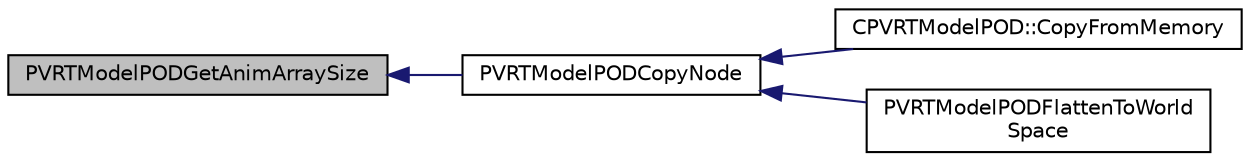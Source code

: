 digraph "PVRTModelPODGetAnimArraySize"
{
  edge [fontname="Helvetica",fontsize="10",labelfontname="Helvetica",labelfontsize="10"];
  node [fontname="Helvetica",fontsize="10",shape=record];
  rankdir="LR";
  Node1 [label="PVRTModelPODGetAnimArraySize",height=0.2,width=0.4,color="black", fillcolor="grey75", style="filled", fontcolor="black"];
  Node1 -> Node2 [dir="back",color="midnightblue",fontsize="10",style="solid"];
  Node2 [label="PVRTModelPODCopyNode",height=0.2,width=0.4,color="black", fillcolor="white", style="filled",URL="$_p_v_r_t_model_p_o_d_8h.html#a56165d1f6122f5a1d458501b2ba39038"];
  Node2 -> Node3 [dir="back",color="midnightblue",fontsize="10",style="solid"];
  Node3 [label="CPVRTModelPOD::CopyFromMemory",height=0.2,width=0.4,color="black", fillcolor="white", style="filled",URL="$class_c_p_v_r_t_model_p_o_d.html#af8b1b565dbe71e343fd36828772015fa",tooltip="Copies the scene data from the supplied data structure. Use when loading from .H files where you want..."];
  Node2 -> Node4 [dir="back",color="midnightblue",fontsize="10",style="solid"];
  Node4 [label="PVRTModelPODFlattenToWorld\lSpace",height=0.2,width=0.4,color="black", fillcolor="white", style="filled",URL="$_p_v_r_t_model_p_o_d_8h.html#a28d7bc51f67815c37f900645f1affc8c"];
}
